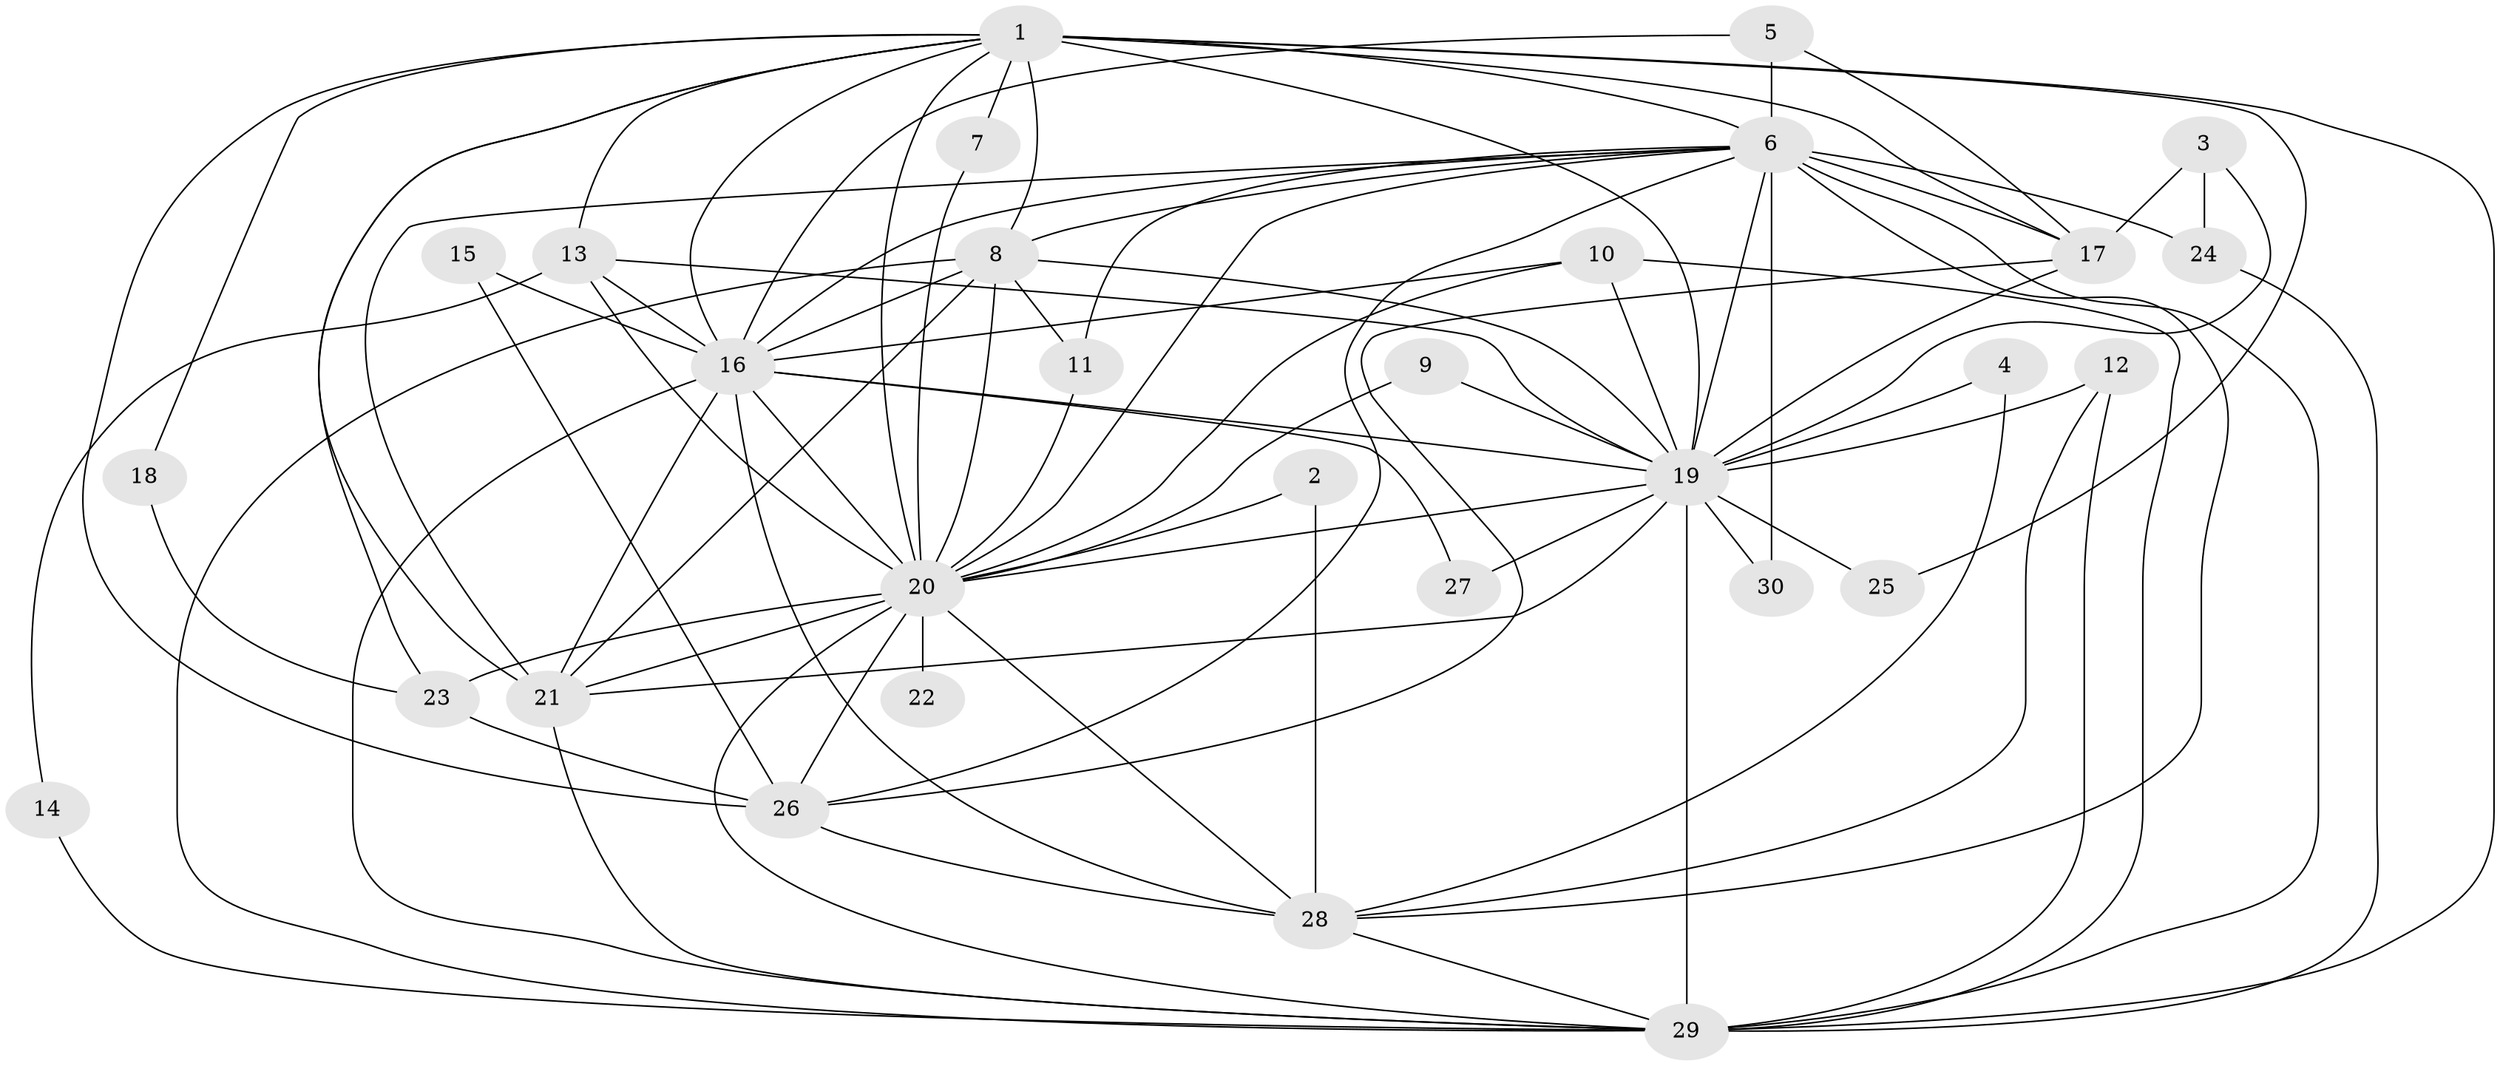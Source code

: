 // original degree distribution, {18: 0.03278688524590164, 9: 0.01639344262295082, 17: 0.01639344262295082, 15: 0.01639344262295082, 22: 0.01639344262295082, 23: 0.01639344262295082, 11: 0.03278688524590164, 10: 0.01639344262295082, 4: 0.04918032786885246, 3: 0.22950819672131148, 8: 0.01639344262295082, 6: 0.01639344262295082, 2: 0.4918032786885246, 7: 0.01639344262295082, 5: 0.01639344262295082}
// Generated by graph-tools (version 1.1) at 2025/25/03/09/25 03:25:38]
// undirected, 30 vertices, 86 edges
graph export_dot {
graph [start="1"]
  node [color=gray90,style=filled];
  1;
  2;
  3;
  4;
  5;
  6;
  7;
  8;
  9;
  10;
  11;
  12;
  13;
  14;
  15;
  16;
  17;
  18;
  19;
  20;
  21;
  22;
  23;
  24;
  25;
  26;
  27;
  28;
  29;
  30;
  1 -- 6 [weight=3.0];
  1 -- 7 [weight=1.0];
  1 -- 8 [weight=3.0];
  1 -- 13 [weight=1.0];
  1 -- 16 [weight=3.0];
  1 -- 17 [weight=1.0];
  1 -- 18 [weight=1.0];
  1 -- 19 [weight=4.0];
  1 -- 20 [weight=3.0];
  1 -- 21 [weight=4.0];
  1 -- 23 [weight=1.0];
  1 -- 25 [weight=1.0];
  1 -- 26 [weight=1.0];
  1 -- 29 [weight=3.0];
  2 -- 20 [weight=1.0];
  2 -- 28 [weight=1.0];
  3 -- 17 [weight=1.0];
  3 -- 19 [weight=1.0];
  3 -- 24 [weight=1.0];
  4 -- 19 [weight=1.0];
  4 -- 28 [weight=1.0];
  5 -- 6 [weight=1.0];
  5 -- 16 [weight=1.0];
  5 -- 17 [weight=1.0];
  6 -- 8 [weight=1.0];
  6 -- 11 [weight=1.0];
  6 -- 16 [weight=1.0];
  6 -- 17 [weight=1.0];
  6 -- 19 [weight=1.0];
  6 -- 20 [weight=1.0];
  6 -- 21 [weight=2.0];
  6 -- 24 [weight=1.0];
  6 -- 26 [weight=1.0];
  6 -- 28 [weight=1.0];
  6 -- 29 [weight=2.0];
  6 -- 30 [weight=1.0];
  7 -- 20 [weight=1.0];
  8 -- 11 [weight=1.0];
  8 -- 16 [weight=1.0];
  8 -- 19 [weight=1.0];
  8 -- 20 [weight=3.0];
  8 -- 21 [weight=1.0];
  8 -- 29 [weight=2.0];
  9 -- 19 [weight=1.0];
  9 -- 20 [weight=1.0];
  10 -- 16 [weight=1.0];
  10 -- 19 [weight=2.0];
  10 -- 20 [weight=1.0];
  10 -- 29 [weight=1.0];
  11 -- 20 [weight=1.0];
  12 -- 19 [weight=1.0];
  12 -- 28 [weight=1.0];
  12 -- 29 [weight=1.0];
  13 -- 14 [weight=1.0];
  13 -- 16 [weight=1.0];
  13 -- 19 [weight=1.0];
  13 -- 20 [weight=1.0];
  14 -- 29 [weight=1.0];
  15 -- 16 [weight=1.0];
  15 -- 26 [weight=1.0];
  16 -- 19 [weight=1.0];
  16 -- 20 [weight=1.0];
  16 -- 21 [weight=1.0];
  16 -- 27 [weight=1.0];
  16 -- 28 [weight=2.0];
  16 -- 29 [weight=1.0];
  17 -- 19 [weight=1.0];
  17 -- 26 [weight=1.0];
  18 -- 23 [weight=1.0];
  19 -- 20 [weight=1.0];
  19 -- 21 [weight=1.0];
  19 -- 25 [weight=1.0];
  19 -- 27 [weight=2.0];
  19 -- 29 [weight=1.0];
  19 -- 30 [weight=1.0];
  20 -- 21 [weight=1.0];
  20 -- 22 [weight=1.0];
  20 -- 23 [weight=1.0];
  20 -- 26 [weight=2.0];
  20 -- 28 [weight=1.0];
  20 -- 29 [weight=2.0];
  21 -- 29 [weight=1.0];
  23 -- 26 [weight=1.0];
  24 -- 29 [weight=1.0];
  26 -- 28 [weight=1.0];
  28 -- 29 [weight=1.0];
}
